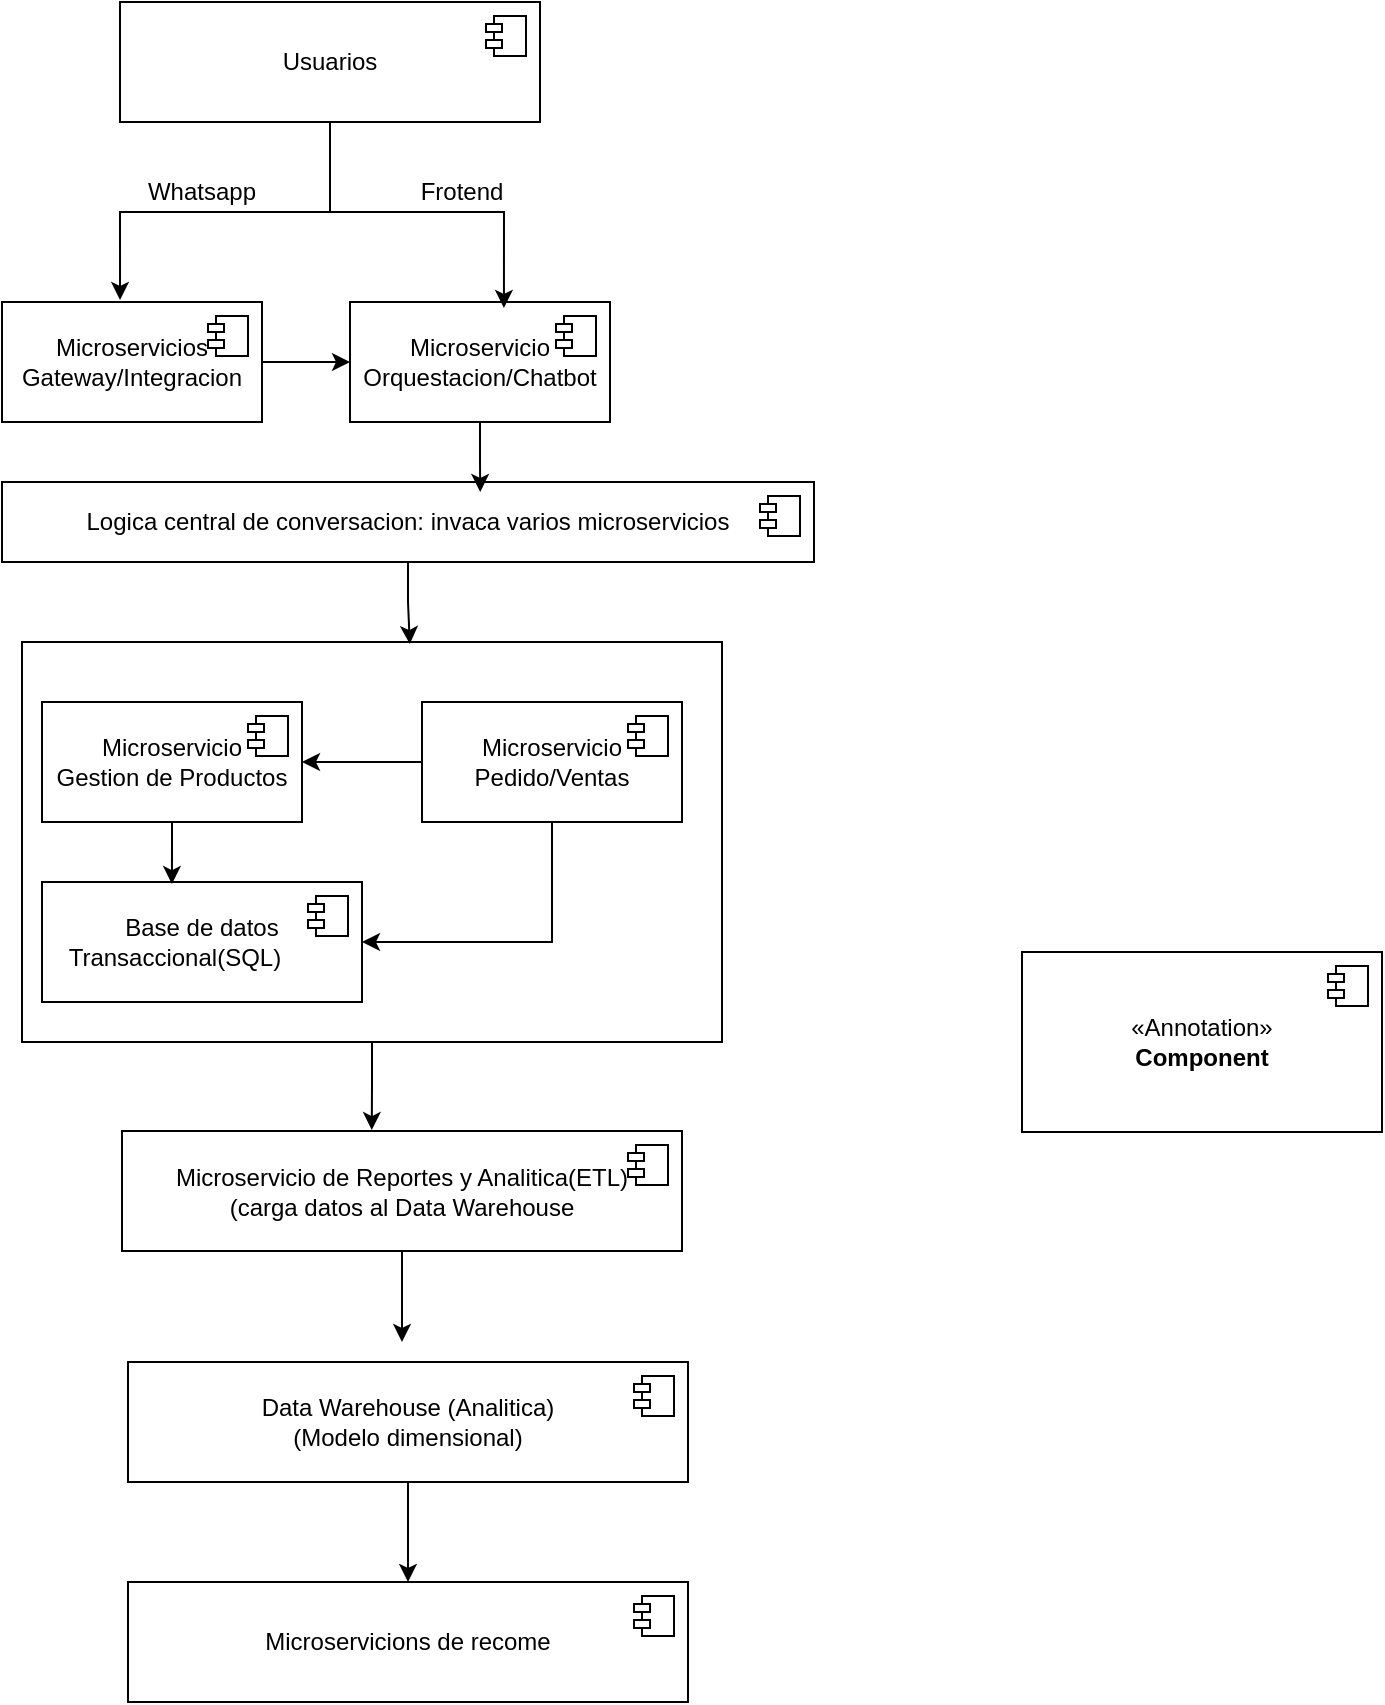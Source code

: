 <mxfile version="26.2.12">
  <diagram name="Página-1" id="di4n0duVPBDXBE9R3kV5">
    <mxGraphModel dx="1428" dy="743" grid="1" gridSize="10" guides="1" tooltips="1" connect="1" arrows="1" fold="1" page="1" pageScale="1" pageWidth="827" pageHeight="1169" math="0" shadow="0">
      <root>
        <mxCell id="0" />
        <mxCell id="1" parent="0" />
        <mxCell id="ApBC9cdtvtINppyRrfsA-29" value="" style="rounded=0;whiteSpace=wrap;html=1;" vertex="1" parent="1">
          <mxGeometry x="120" y="340" width="350" height="200" as="geometry" />
        </mxCell>
        <mxCell id="4GAxsEtzswQnpszaWHEs-1" value="&amp;laquo;Annotation&amp;raquo;&lt;br/&gt;&lt;b&gt;Component&lt;/b&gt;" style="html=1;dropTarget=0;whiteSpace=wrap;" parent="1" vertex="1">
          <mxGeometry x="620" y="495" width="180" height="90" as="geometry" />
        </mxCell>
        <mxCell id="4GAxsEtzswQnpszaWHEs-2" value="" style="shape=module;jettyWidth=8;jettyHeight=4;" parent="4GAxsEtzswQnpszaWHEs-1" vertex="1">
          <mxGeometry x="1" width="20" height="20" relative="1" as="geometry">
            <mxPoint x="-27" y="7" as="offset" />
          </mxGeometry>
        </mxCell>
        <mxCell id="4GAxsEtzswQnpszaWHEs-3" value="Usuarios" style="html=1;dropTarget=0;whiteSpace=wrap;" parent="1" vertex="1">
          <mxGeometry x="169" y="20" width="210" height="60" as="geometry" />
        </mxCell>
        <mxCell id="4GAxsEtzswQnpszaWHEs-4" value="" style="shape=module;jettyWidth=8;jettyHeight=4;" parent="4GAxsEtzswQnpszaWHEs-3" vertex="1">
          <mxGeometry x="1" width="20" height="20" relative="1" as="geometry">
            <mxPoint x="-27" y="7" as="offset" />
          </mxGeometry>
        </mxCell>
        <mxCell id="ApBC9cdtvtINppyRrfsA-22" style="edgeStyle=orthogonalEdgeStyle;rounded=0;orthogonalLoop=1;jettySize=auto;html=1;entryX=0;entryY=0.5;entryDx=0;entryDy=0;" edge="1" parent="1" source="ApBC9cdtvtINppyRrfsA-2" target="ApBC9cdtvtINppyRrfsA-4">
          <mxGeometry relative="1" as="geometry" />
        </mxCell>
        <mxCell id="ApBC9cdtvtINppyRrfsA-2" value="Microservicios&lt;br&gt;Gateway/Integracion" style="html=1;dropTarget=0;whiteSpace=wrap;" vertex="1" parent="1">
          <mxGeometry x="110" y="170" width="130" height="60" as="geometry" />
        </mxCell>
        <mxCell id="ApBC9cdtvtINppyRrfsA-3" value="" style="shape=module;jettyWidth=8;jettyHeight=4;" vertex="1" parent="ApBC9cdtvtINppyRrfsA-2">
          <mxGeometry x="1" width="20" height="20" relative="1" as="geometry">
            <mxPoint x="-27" y="7" as="offset" />
          </mxGeometry>
        </mxCell>
        <mxCell id="ApBC9cdtvtINppyRrfsA-4" value="Microservicio&lt;br&gt;Orquestacion/Chatbot" style="html=1;dropTarget=0;whiteSpace=wrap;" vertex="1" parent="1">
          <mxGeometry x="284" y="170" width="130" height="60" as="geometry" />
        </mxCell>
        <mxCell id="ApBC9cdtvtINppyRrfsA-5" value="" style="shape=module;jettyWidth=8;jettyHeight=4;" vertex="1" parent="ApBC9cdtvtINppyRrfsA-4">
          <mxGeometry x="1" width="20" height="20" relative="1" as="geometry">
            <mxPoint x="-27" y="7" as="offset" />
          </mxGeometry>
        </mxCell>
        <mxCell id="ApBC9cdtvtINppyRrfsA-6" value="Microservicio&lt;br&gt;Gestion de Productos" style="html=1;dropTarget=0;whiteSpace=wrap;" vertex="1" parent="1">
          <mxGeometry x="130" y="370" width="130" height="60" as="geometry" />
        </mxCell>
        <mxCell id="ApBC9cdtvtINppyRrfsA-7" value="" style="shape=module;jettyWidth=8;jettyHeight=4;" vertex="1" parent="ApBC9cdtvtINppyRrfsA-6">
          <mxGeometry x="1" width="20" height="20" relative="1" as="geometry">
            <mxPoint x="-27" y="7" as="offset" />
          </mxGeometry>
        </mxCell>
        <mxCell id="ApBC9cdtvtINppyRrfsA-26" style="edgeStyle=orthogonalEdgeStyle;rounded=0;orthogonalLoop=1;jettySize=auto;html=1;entryX=1;entryY=0.5;entryDx=0;entryDy=0;" edge="1" parent="1" source="ApBC9cdtvtINppyRrfsA-8" target="ApBC9cdtvtINppyRrfsA-6">
          <mxGeometry relative="1" as="geometry" />
        </mxCell>
        <mxCell id="ApBC9cdtvtINppyRrfsA-28" style="edgeStyle=orthogonalEdgeStyle;rounded=0;orthogonalLoop=1;jettySize=auto;html=1;entryX=1;entryY=0.5;entryDx=0;entryDy=0;" edge="1" parent="1" source="ApBC9cdtvtINppyRrfsA-8" target="ApBC9cdtvtINppyRrfsA-10">
          <mxGeometry relative="1" as="geometry">
            <Array as="points">
              <mxPoint x="385" y="490" />
            </Array>
          </mxGeometry>
        </mxCell>
        <mxCell id="ApBC9cdtvtINppyRrfsA-8" value="Microservicio&lt;br&gt;Pedido/Ventas" style="html=1;dropTarget=0;whiteSpace=wrap;" vertex="1" parent="1">
          <mxGeometry x="320" y="370" width="130" height="60" as="geometry" />
        </mxCell>
        <mxCell id="ApBC9cdtvtINppyRrfsA-9" value="" style="shape=module;jettyWidth=8;jettyHeight=4;" vertex="1" parent="ApBC9cdtvtINppyRrfsA-8">
          <mxGeometry x="1" width="20" height="20" relative="1" as="geometry">
            <mxPoint x="-27" y="7" as="offset" />
          </mxGeometry>
        </mxCell>
        <mxCell id="ApBC9cdtvtINppyRrfsA-10" value="Base de datos&lt;br&gt;Transaccional(SQL)&lt;span style=&quot;white-space: pre;&quot;&gt;&#x9;&lt;/span&gt;" style="html=1;dropTarget=0;whiteSpace=wrap;" vertex="1" parent="1">
          <mxGeometry x="130" y="460" width="160" height="60" as="geometry" />
        </mxCell>
        <mxCell id="ApBC9cdtvtINppyRrfsA-11" value="" style="shape=module;jettyWidth=8;jettyHeight=4;" vertex="1" parent="ApBC9cdtvtINppyRrfsA-10">
          <mxGeometry x="1" width="20" height="20" relative="1" as="geometry">
            <mxPoint x="-27" y="7" as="offset" />
          </mxGeometry>
        </mxCell>
        <mxCell id="ApBC9cdtvtINppyRrfsA-32" style="edgeStyle=orthogonalEdgeStyle;rounded=0;orthogonalLoop=1;jettySize=auto;html=1;" edge="1" parent="1" source="ApBC9cdtvtINppyRrfsA-12">
          <mxGeometry relative="1" as="geometry">
            <mxPoint x="310" y="690" as="targetPoint" />
          </mxGeometry>
        </mxCell>
        <mxCell id="ApBC9cdtvtINppyRrfsA-12" value="Microservicio de Reportes y Analitica(ETL)&lt;br&gt;(carga datos al Data Warehouse" style="html=1;dropTarget=0;whiteSpace=wrap;" vertex="1" parent="1">
          <mxGeometry x="170" y="584.5" width="280" height="60" as="geometry" />
        </mxCell>
        <mxCell id="ApBC9cdtvtINppyRrfsA-13" value="" style="shape=module;jettyWidth=8;jettyHeight=4;" vertex="1" parent="ApBC9cdtvtINppyRrfsA-12">
          <mxGeometry x="1" width="20" height="20" relative="1" as="geometry">
            <mxPoint x="-27" y="7" as="offset" />
          </mxGeometry>
        </mxCell>
        <mxCell id="ApBC9cdtvtINppyRrfsA-33" style="edgeStyle=orthogonalEdgeStyle;rounded=0;orthogonalLoop=1;jettySize=auto;html=1;entryX=0.5;entryY=0;entryDx=0;entryDy=0;" edge="1" parent="1" source="ApBC9cdtvtINppyRrfsA-14" target="ApBC9cdtvtINppyRrfsA-16">
          <mxGeometry relative="1" as="geometry" />
        </mxCell>
        <mxCell id="ApBC9cdtvtINppyRrfsA-14" value="Data Warehouse (Analitica)&lt;br&gt;(Modelo dimensional)" style="html=1;dropTarget=0;whiteSpace=wrap;" vertex="1" parent="1">
          <mxGeometry x="173" y="700" width="280" height="60" as="geometry" />
        </mxCell>
        <mxCell id="ApBC9cdtvtINppyRrfsA-15" value="" style="shape=module;jettyWidth=8;jettyHeight=4;" vertex="1" parent="ApBC9cdtvtINppyRrfsA-14">
          <mxGeometry x="1" width="20" height="20" relative="1" as="geometry">
            <mxPoint x="-27" y="7" as="offset" />
          </mxGeometry>
        </mxCell>
        <mxCell id="ApBC9cdtvtINppyRrfsA-16" value="Microservicions de recome" style="html=1;dropTarget=0;whiteSpace=wrap;" vertex="1" parent="1">
          <mxGeometry x="173" y="810" width="280" height="60" as="geometry" />
        </mxCell>
        <mxCell id="ApBC9cdtvtINppyRrfsA-17" value="" style="shape=module;jettyWidth=8;jettyHeight=4;" vertex="1" parent="ApBC9cdtvtINppyRrfsA-16">
          <mxGeometry x="1" width="20" height="20" relative="1" as="geometry">
            <mxPoint x="-27" y="7" as="offset" />
          </mxGeometry>
        </mxCell>
        <mxCell id="ApBC9cdtvtINppyRrfsA-18" style="edgeStyle=orthogonalEdgeStyle;rounded=0;orthogonalLoop=1;jettySize=auto;html=1;entryX=0.454;entryY=-0.017;entryDx=0;entryDy=0;entryPerimeter=0;" edge="1" parent="1" source="4GAxsEtzswQnpszaWHEs-3" target="ApBC9cdtvtINppyRrfsA-2">
          <mxGeometry relative="1" as="geometry" />
        </mxCell>
        <mxCell id="ApBC9cdtvtINppyRrfsA-19" style="edgeStyle=orthogonalEdgeStyle;rounded=0;orthogonalLoop=1;jettySize=auto;html=1;entryX=0.592;entryY=0.05;entryDx=0;entryDy=0;entryPerimeter=0;" edge="1" parent="1" source="4GAxsEtzswQnpszaWHEs-3" target="ApBC9cdtvtINppyRrfsA-4">
          <mxGeometry relative="1" as="geometry" />
        </mxCell>
        <mxCell id="ApBC9cdtvtINppyRrfsA-20" value="Whatsapp" style="text;html=1;align=center;verticalAlign=middle;whiteSpace=wrap;rounded=0;" vertex="1" parent="1">
          <mxGeometry x="180" y="100" width="60" height="30" as="geometry" />
        </mxCell>
        <mxCell id="ApBC9cdtvtINppyRrfsA-21" value="Frotend" style="text;html=1;align=center;verticalAlign=middle;whiteSpace=wrap;rounded=0;" vertex="1" parent="1">
          <mxGeometry x="310" y="100" width="60" height="30" as="geometry" />
        </mxCell>
        <mxCell id="ApBC9cdtvtINppyRrfsA-23" value="Logica central de conversacion: invaca varios microservicios" style="html=1;dropTarget=0;whiteSpace=wrap;" vertex="1" parent="1">
          <mxGeometry x="110" y="260" width="406" height="40" as="geometry" />
        </mxCell>
        <mxCell id="ApBC9cdtvtINppyRrfsA-24" value="" style="shape=module;jettyWidth=8;jettyHeight=4;" vertex="1" parent="ApBC9cdtvtINppyRrfsA-23">
          <mxGeometry x="1" width="20" height="20" relative="1" as="geometry">
            <mxPoint x="-27" y="7" as="offset" />
          </mxGeometry>
        </mxCell>
        <mxCell id="ApBC9cdtvtINppyRrfsA-25" style="edgeStyle=orthogonalEdgeStyle;rounded=0;orthogonalLoop=1;jettySize=auto;html=1;entryX=0.589;entryY=0.125;entryDx=0;entryDy=0;entryPerimeter=0;" edge="1" parent="1" source="ApBC9cdtvtINppyRrfsA-4" target="ApBC9cdtvtINppyRrfsA-23">
          <mxGeometry relative="1" as="geometry" />
        </mxCell>
        <mxCell id="ApBC9cdtvtINppyRrfsA-27" style="edgeStyle=orthogonalEdgeStyle;rounded=0;orthogonalLoop=1;jettySize=auto;html=1;entryX=0.406;entryY=0.017;entryDx=0;entryDy=0;entryPerimeter=0;" edge="1" parent="1" source="ApBC9cdtvtINppyRrfsA-6" target="ApBC9cdtvtINppyRrfsA-10">
          <mxGeometry relative="1" as="geometry" />
        </mxCell>
        <mxCell id="ApBC9cdtvtINppyRrfsA-30" style="edgeStyle=orthogonalEdgeStyle;rounded=0;orthogonalLoop=1;jettySize=auto;html=1;entryX=0.554;entryY=0.005;entryDx=0;entryDy=0;entryPerimeter=0;" edge="1" parent="1" source="ApBC9cdtvtINppyRrfsA-23" target="ApBC9cdtvtINppyRrfsA-29">
          <mxGeometry relative="1" as="geometry" />
        </mxCell>
        <mxCell id="ApBC9cdtvtINppyRrfsA-31" style="edgeStyle=orthogonalEdgeStyle;rounded=0;orthogonalLoop=1;jettySize=auto;html=1;entryX=0.446;entryY=-0.008;entryDx=0;entryDy=0;entryPerimeter=0;" edge="1" parent="1" source="ApBC9cdtvtINppyRrfsA-29" target="ApBC9cdtvtINppyRrfsA-12">
          <mxGeometry relative="1" as="geometry" />
        </mxCell>
      </root>
    </mxGraphModel>
  </diagram>
</mxfile>
